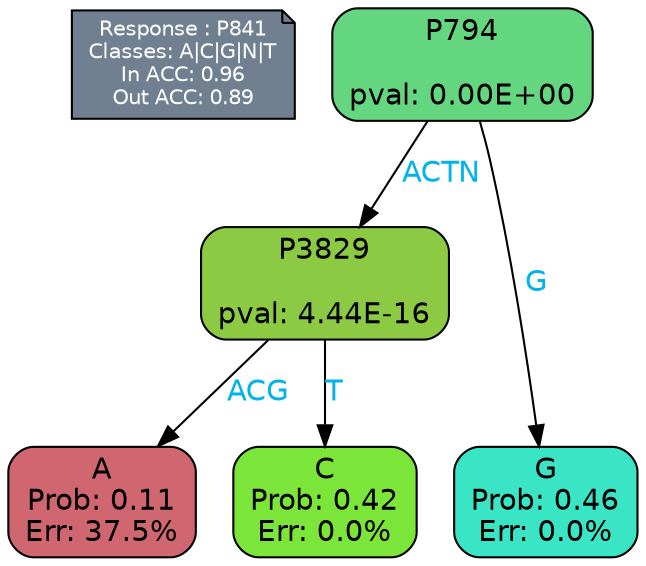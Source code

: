 digraph Tree {
node [shape=box, style="filled, rounded", color="black", fontname=helvetica] ;
graph [ranksep=equally, splines=polylines, bgcolor=transparent, dpi=600] ;
edge [fontname=helvetica] ;
LEGEND [label="Response : P841
Classes: A|C|G|N|T
In ACC: 0.96
Out ACC: 0.89
",shape=note,align=left,style=filled,fillcolor="slategray",fontcolor="white",fontsize=10];1 [label="P794

pval: 0.00E+00", fillcolor="#65d680"] ;
2 [label="P3829

pval: 4.44E-16", fillcolor="#8cca44"] ;
3 [label="A
Prob: 0.11
Err: 37.5%", fillcolor="#cf6670"] ;
4 [label="C
Prob: 0.42
Err: 0.0%", fillcolor="#7be539"] ;
5 [label="G
Prob: 0.46
Err: 0.0%", fillcolor="#39e5c5"] ;
1 -> 2 [label="ACTN",fontcolor=deepskyblue2] ;
1 -> 5 [label="G",fontcolor=deepskyblue2] ;
2 -> 3 [label="ACG",fontcolor=deepskyblue2] ;
2 -> 4 [label="T",fontcolor=deepskyblue2] ;
{rank = same; 3;4;5;}{rank = same; LEGEND;1;}}